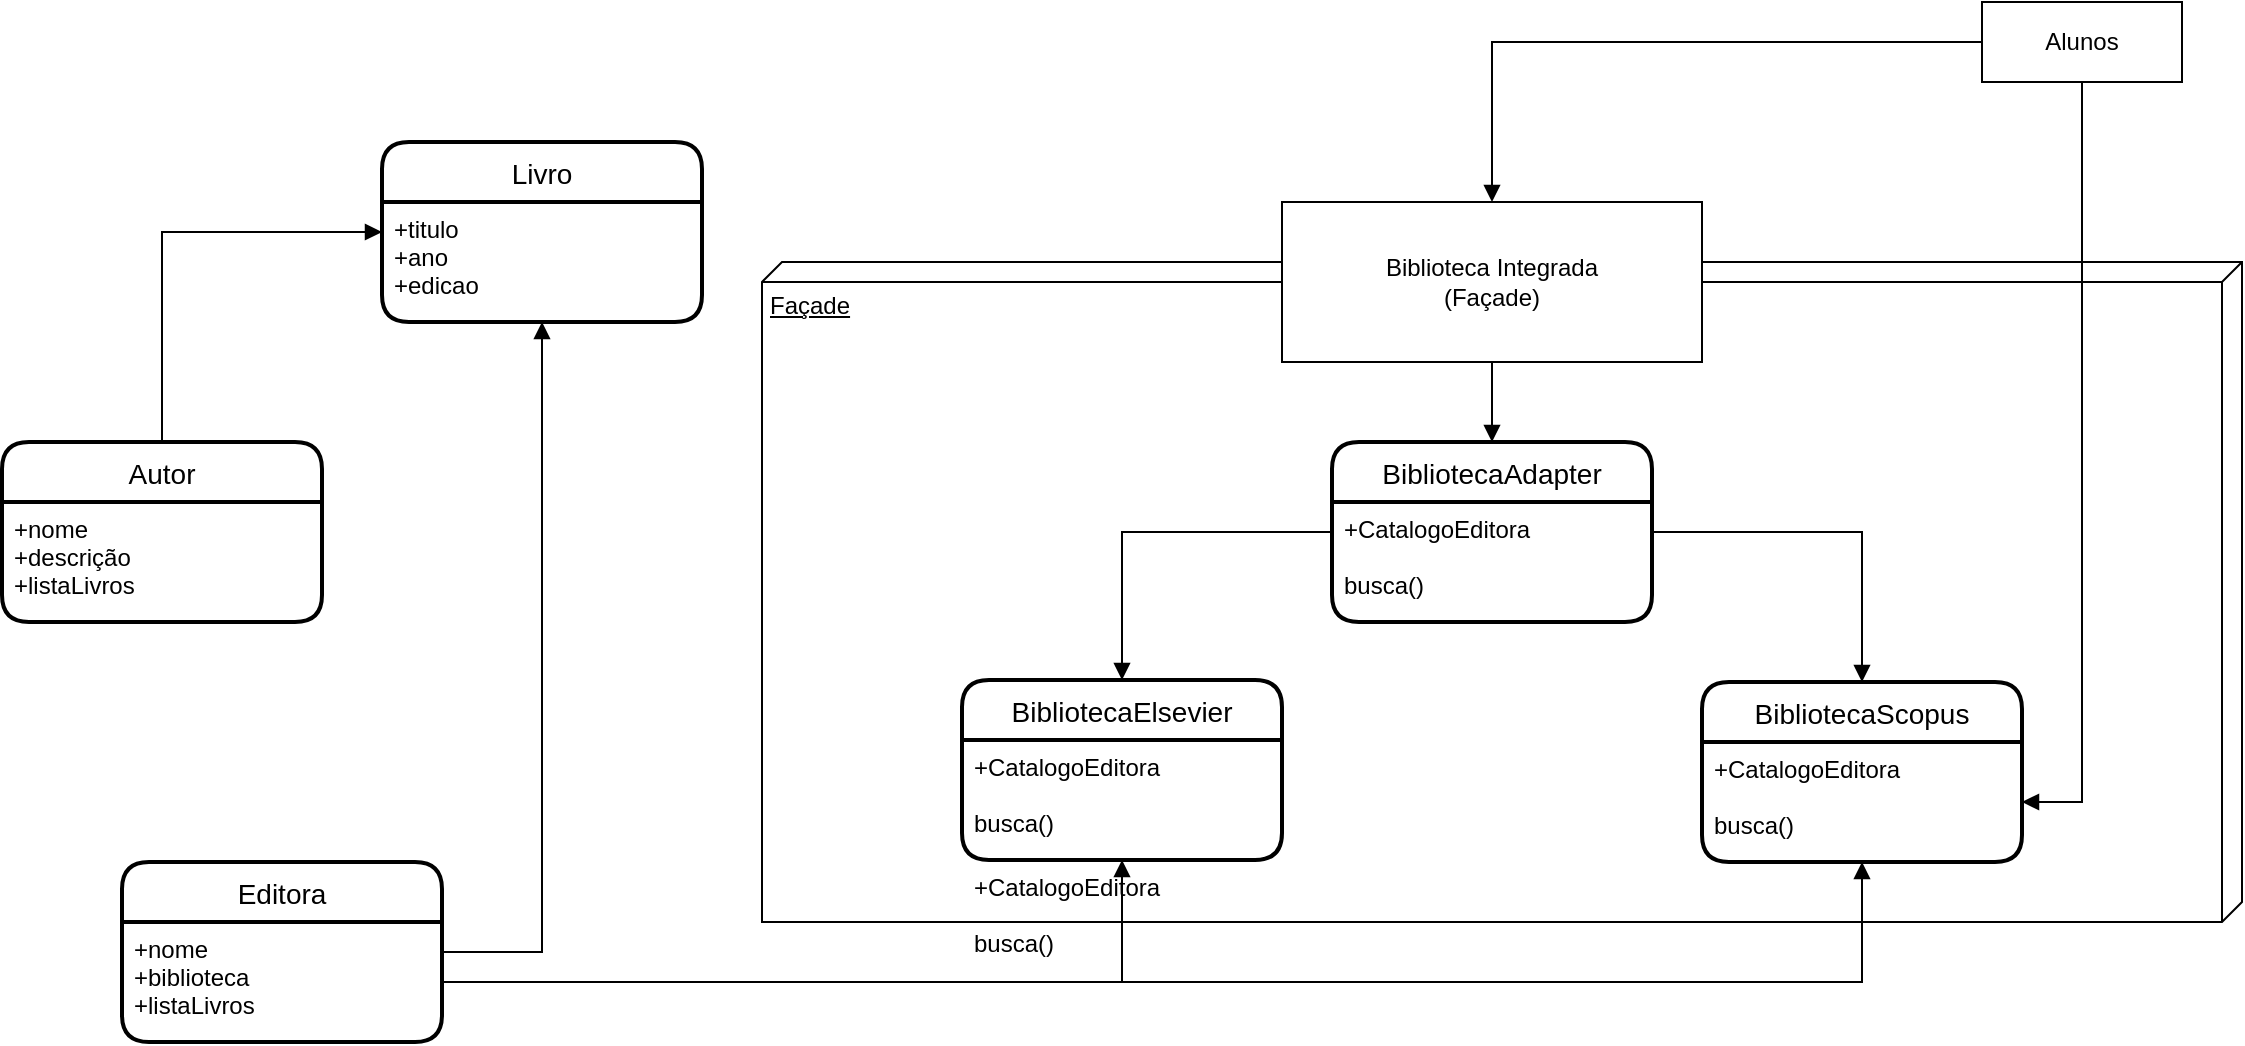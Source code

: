 <mxfile version="14.5.0" type="github">
  <diagram id="OGzkJY1CpYmI1sVy4oH0" name="Page-1">
    <mxGraphModel dx="462" dy="761" grid="1" gridSize="10" guides="1" tooltips="1" connect="1" arrows="1" fold="1" page="1" pageScale="1" pageWidth="1169" pageHeight="827" math="0" shadow="0">
      <root>
        <mxCell id="0" />
        <mxCell id="1" parent="0" />
        <mxCell id="1pvSGL2l16jhguRGqcps-11" value="Façade" style="verticalAlign=top;align=left;spacingTop=8;spacingLeft=2;spacingRight=12;shape=cube;size=10;direction=south;fontStyle=4;html=1;" vertex="1" parent="1">
          <mxGeometry x="390" y="160" width="740" height="330" as="geometry" />
        </mxCell>
        <mxCell id="1pvSGL2l16jhguRGqcps-1" value="Livro" style="swimlane;childLayout=stackLayout;horizontal=1;startSize=30;horizontalStack=0;rounded=1;fontSize=14;fontStyle=0;strokeWidth=2;resizeParent=0;resizeLast=1;shadow=0;dashed=0;align=center;" vertex="1" parent="1">
          <mxGeometry x="200" y="100" width="160" height="90" as="geometry" />
        </mxCell>
        <mxCell id="1pvSGL2l16jhguRGqcps-2" value="+titulo&#xa;+ano&#xa;+edicao" style="align=left;strokeColor=none;fillColor=none;spacingLeft=4;fontSize=12;verticalAlign=top;resizable=0;rotatable=0;part=1;" vertex="1" parent="1pvSGL2l16jhguRGqcps-1">
          <mxGeometry y="30" width="160" height="60" as="geometry" />
        </mxCell>
        <mxCell id="1pvSGL2l16jhguRGqcps-5" style="edgeStyle=orthogonalEdgeStyle;rounded=0;orthogonalLoop=1;jettySize=auto;html=1;exitX=0.5;exitY=0;exitDx=0;exitDy=0;entryX=0;entryY=0.25;entryDx=0;entryDy=0;startArrow=none;startFill=0;endArrow=block;endFill=1;" edge="1" parent="1" source="1pvSGL2l16jhguRGqcps-3" target="1pvSGL2l16jhguRGqcps-2">
          <mxGeometry relative="1" as="geometry" />
        </mxCell>
        <mxCell id="1pvSGL2l16jhguRGqcps-3" value="Autor" style="swimlane;childLayout=stackLayout;horizontal=1;startSize=30;horizontalStack=0;rounded=1;fontSize=14;fontStyle=0;strokeWidth=2;resizeParent=0;resizeLast=1;shadow=0;dashed=0;align=center;" vertex="1" parent="1">
          <mxGeometry x="10" y="250" width="160" height="90" as="geometry" />
        </mxCell>
        <mxCell id="1pvSGL2l16jhguRGqcps-4" value="+nome&#xa;+descrição&#xa;+listaLivros" style="align=left;strokeColor=none;fillColor=none;spacingLeft=4;fontSize=12;verticalAlign=top;resizable=0;rotatable=0;part=1;" vertex="1" parent="1pvSGL2l16jhguRGqcps-3">
          <mxGeometry y="30" width="160" height="60" as="geometry" />
        </mxCell>
        <mxCell id="1pvSGL2l16jhguRGqcps-9" style="edgeStyle=orthogonalEdgeStyle;rounded=0;orthogonalLoop=1;jettySize=auto;html=1;exitX=1;exitY=0.25;exitDx=0;exitDy=0;entryX=0.5;entryY=1;entryDx=0;entryDy=0;startArrow=none;startFill=0;endArrow=block;endFill=1;" edge="1" parent="1" source="1pvSGL2l16jhguRGqcps-8" target="1pvSGL2l16jhguRGqcps-2">
          <mxGeometry relative="1" as="geometry">
            <Array as="points">
              <mxPoint x="280" y="505" />
            </Array>
          </mxGeometry>
        </mxCell>
        <mxCell id="1pvSGL2l16jhguRGqcps-7" value="Editora" style="swimlane;childLayout=stackLayout;horizontal=1;startSize=30;horizontalStack=0;rounded=1;fontSize=14;fontStyle=0;strokeWidth=2;resizeParent=0;resizeLast=1;shadow=0;dashed=0;align=center;" vertex="1" parent="1">
          <mxGeometry x="70" y="460" width="160" height="90" as="geometry" />
        </mxCell>
        <mxCell id="1pvSGL2l16jhguRGqcps-8" value="+nome&#xa;+biblioteca&#xa;+listaLivros" style="align=left;strokeColor=none;fillColor=none;spacingLeft=4;fontSize=12;verticalAlign=top;resizable=0;rotatable=0;part=1;" vertex="1" parent="1pvSGL2l16jhguRGqcps-7">
          <mxGeometry y="30" width="160" height="60" as="geometry" />
        </mxCell>
        <mxCell id="1pvSGL2l16jhguRGqcps-16" style="edgeStyle=orthogonalEdgeStyle;rounded=0;orthogonalLoop=1;jettySize=auto;html=1;exitX=0.5;exitY=1;exitDx=0;exitDy=0;startArrow=none;startFill=0;endArrow=block;endFill=1;" edge="1" parent="1" source="1pvSGL2l16jhguRGqcps-10" target="1pvSGL2l16jhguRGqcps-14">
          <mxGeometry relative="1" as="geometry" />
        </mxCell>
        <mxCell id="1pvSGL2l16jhguRGqcps-10" value="Biblioteca Integrada&lt;br&gt;(Façade)" style="whiteSpace=wrap;html=1;align=center;" vertex="1" parent="1">
          <mxGeometry x="650" y="130" width="210" height="80" as="geometry" />
        </mxCell>
        <mxCell id="1pvSGL2l16jhguRGqcps-13" style="edgeStyle=orthogonalEdgeStyle;rounded=0;orthogonalLoop=1;jettySize=auto;html=1;exitX=0;exitY=0.5;exitDx=0;exitDy=0;startArrow=none;startFill=0;endArrow=block;endFill=1;" edge="1" parent="1" source="1pvSGL2l16jhguRGqcps-12" target="1pvSGL2l16jhguRGqcps-10">
          <mxGeometry relative="1" as="geometry" />
        </mxCell>
        <mxCell id="1pvSGL2l16jhguRGqcps-25" style="edgeStyle=orthogonalEdgeStyle;rounded=0;orthogonalLoop=1;jettySize=auto;html=1;exitX=0.5;exitY=1;exitDx=0;exitDy=0;entryX=1;entryY=0.5;entryDx=0;entryDy=0;startArrow=none;startFill=0;endArrow=block;endFill=1;" edge="1" parent="1" source="1pvSGL2l16jhguRGqcps-12" target="1pvSGL2l16jhguRGqcps-20">
          <mxGeometry relative="1" as="geometry" />
        </mxCell>
        <mxCell id="1pvSGL2l16jhguRGqcps-12" value="Alunos" style="whiteSpace=wrap;html=1;align=center;" vertex="1" parent="1">
          <mxGeometry x="1000" y="30" width="100" height="40" as="geometry" />
        </mxCell>
        <mxCell id="1pvSGL2l16jhguRGqcps-14" value="BibliotecaAdapter" style="swimlane;childLayout=stackLayout;horizontal=1;startSize=30;horizontalStack=0;rounded=1;fontSize=14;fontStyle=0;strokeWidth=2;resizeParent=0;resizeLast=1;shadow=0;dashed=0;align=center;" vertex="1" parent="1">
          <mxGeometry x="675" y="250" width="160" height="90" as="geometry" />
        </mxCell>
        <mxCell id="1pvSGL2l16jhguRGqcps-15" value="+CatalogoEditora&#xa;&#xa;busca()" style="align=left;strokeColor=none;fillColor=none;spacingLeft=4;fontSize=12;verticalAlign=top;resizable=0;rotatable=0;part=1;" vertex="1" parent="1pvSGL2l16jhguRGqcps-14">
          <mxGeometry y="30" width="160" height="60" as="geometry" />
        </mxCell>
        <mxCell id="1pvSGL2l16jhguRGqcps-17" value="BibliotecaElsevier" style="swimlane;childLayout=stackLayout;horizontal=1;startSize=30;horizontalStack=0;rounded=1;fontSize=14;fontStyle=0;strokeWidth=2;resizeParent=0;resizeLast=1;shadow=0;dashed=0;align=center;" vertex="1" parent="1">
          <mxGeometry x="490" y="369" width="160" height="90" as="geometry" />
        </mxCell>
        <mxCell id="1pvSGL2l16jhguRGqcps-18" value="+CatalogoEditora&#xa;&#xa;busca()" style="align=left;strokeColor=none;fillColor=none;spacingLeft=4;fontSize=12;verticalAlign=top;resizable=0;rotatable=0;part=1;" vertex="1" parent="1pvSGL2l16jhguRGqcps-17">
          <mxGeometry y="30" width="160" height="60" as="geometry" />
        </mxCell>
        <mxCell id="1pvSGL2l16jhguRGqcps-26" value="+CatalogoEditora&#xa;&#xa;busca()" style="align=left;strokeColor=none;fillColor=none;spacingLeft=4;fontSize=12;verticalAlign=top;resizable=0;rotatable=0;part=1;" vertex="1" parent="1pvSGL2l16jhguRGqcps-17">
          <mxGeometry y="90" width="160" as="geometry" />
        </mxCell>
        <mxCell id="1pvSGL2l16jhguRGqcps-19" value="BibliotecaScopus" style="swimlane;childLayout=stackLayout;horizontal=1;startSize=30;horizontalStack=0;rounded=1;fontSize=14;fontStyle=0;strokeWidth=2;resizeParent=0;resizeLast=1;shadow=0;dashed=0;align=center;" vertex="1" parent="1">
          <mxGeometry x="860" y="370" width="160" height="90" as="geometry" />
        </mxCell>
        <mxCell id="1pvSGL2l16jhguRGqcps-20" value="+CatalogoEditora&#xa;&#xa;busca()" style="align=left;strokeColor=none;fillColor=none;spacingLeft=4;fontSize=12;verticalAlign=top;resizable=0;rotatable=0;part=1;" vertex="1" parent="1pvSGL2l16jhguRGqcps-19">
          <mxGeometry y="30" width="160" height="60" as="geometry" />
        </mxCell>
        <mxCell id="1pvSGL2l16jhguRGqcps-21" style="edgeStyle=orthogonalEdgeStyle;rounded=0;orthogonalLoop=1;jettySize=auto;html=1;exitX=0;exitY=0.25;exitDx=0;exitDy=0;startArrow=none;startFill=0;endArrow=block;endFill=1;" edge="1" parent="1" source="1pvSGL2l16jhguRGqcps-15" target="1pvSGL2l16jhguRGqcps-17">
          <mxGeometry relative="1" as="geometry" />
        </mxCell>
        <mxCell id="1pvSGL2l16jhguRGqcps-22" style="edgeStyle=orthogonalEdgeStyle;rounded=0;orthogonalLoop=1;jettySize=auto;html=1;exitX=1;exitY=0.25;exitDx=0;exitDy=0;startArrow=none;startFill=0;endArrow=block;endFill=1;" edge="1" parent="1" source="1pvSGL2l16jhguRGqcps-15" target="1pvSGL2l16jhguRGqcps-19">
          <mxGeometry relative="1" as="geometry" />
        </mxCell>
        <mxCell id="1pvSGL2l16jhguRGqcps-23" style="edgeStyle=orthogonalEdgeStyle;rounded=0;orthogonalLoop=1;jettySize=auto;html=1;exitX=1;exitY=0.5;exitDx=0;exitDy=0;entryX=0.5;entryY=1;entryDx=0;entryDy=0;startArrow=none;startFill=0;endArrow=block;endFill=1;" edge="1" parent="1" source="1pvSGL2l16jhguRGqcps-8" target="1pvSGL2l16jhguRGqcps-18">
          <mxGeometry relative="1" as="geometry" />
        </mxCell>
        <mxCell id="1pvSGL2l16jhguRGqcps-24" style="edgeStyle=orthogonalEdgeStyle;rounded=0;orthogonalLoop=1;jettySize=auto;html=1;exitX=1;exitY=0.5;exitDx=0;exitDy=0;startArrow=none;startFill=0;endArrow=block;endFill=1;" edge="1" parent="1" source="1pvSGL2l16jhguRGqcps-8" target="1pvSGL2l16jhguRGqcps-20">
          <mxGeometry relative="1" as="geometry" />
        </mxCell>
      </root>
    </mxGraphModel>
  </diagram>
</mxfile>
